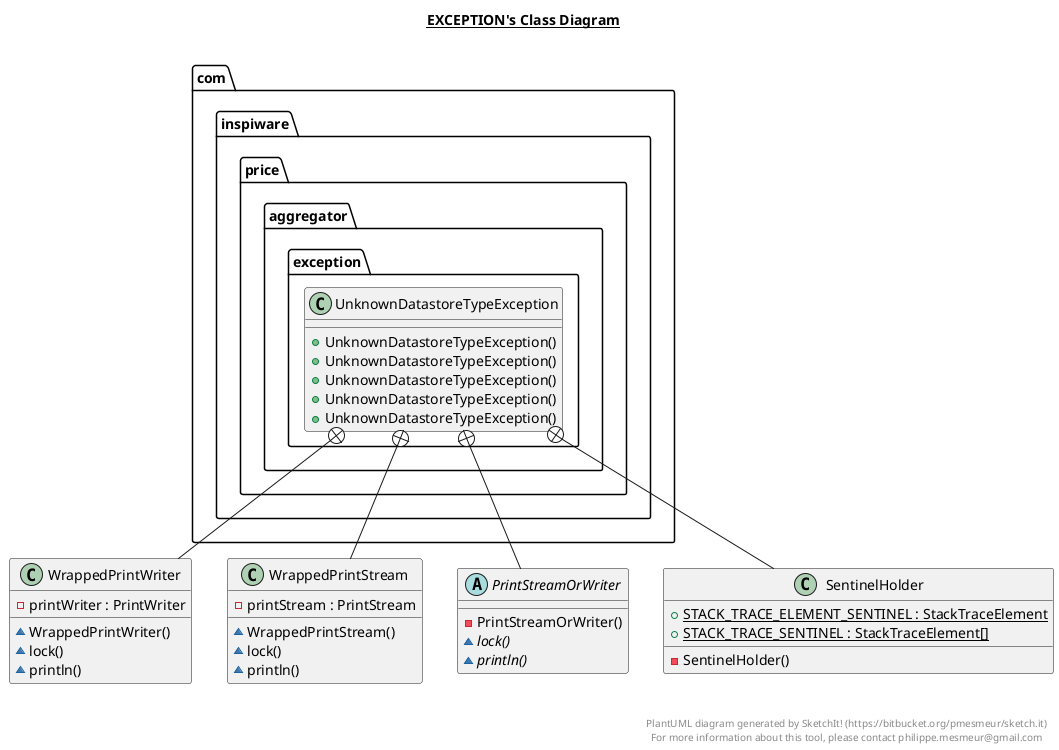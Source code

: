 @startuml

title __EXCEPTION's Class Diagram__\n

  package com.inspiware.price.aggregator {
    package com.inspiware.price.aggregator.exception {
      class UnknownDatastoreTypeException {
          + UnknownDatastoreTypeException()
          + UnknownDatastoreTypeException()
          + UnknownDatastoreTypeException()
          + UnknownDatastoreTypeException()
          + UnknownDatastoreTypeException()
      }
    }
  }
  

  class WrappedPrintWriter {
      - printWriter : PrintWriter
      ~ WrappedPrintWriter()
      ~ lock()
      ~ println()
  }
  

  class WrappedPrintStream {
      - printStream : PrintStream
      ~ WrappedPrintStream()
      ~ lock()
      ~ println()
  }
  

  abstract class PrintStreamOrWriter {
      - PrintStreamOrWriter()
      {abstract} ~ lock()
      {abstract} ~ println()
  }
  

  class SentinelHolder {
      {static} + STACK_TRACE_ELEMENT_SENTINEL : StackTraceElement
      {static} + STACK_TRACE_SENTINEL : StackTraceElement[]
      - SentinelHolder()
  }
  

  UnknownDatastoreTypeException +-down- WrappedPrintWriter
  UnknownDatastoreTypeException +-down- WrappedPrintStream
  UnknownDatastoreTypeException +-down- PrintStreamOrWriter
  UnknownDatastoreTypeException +-down- SentinelHolder


right footer


PlantUML diagram generated by SketchIt! (https://bitbucket.org/pmesmeur/sketch.it)
For more information about this tool, please contact philippe.mesmeur@gmail.com
endfooter

@enduml
